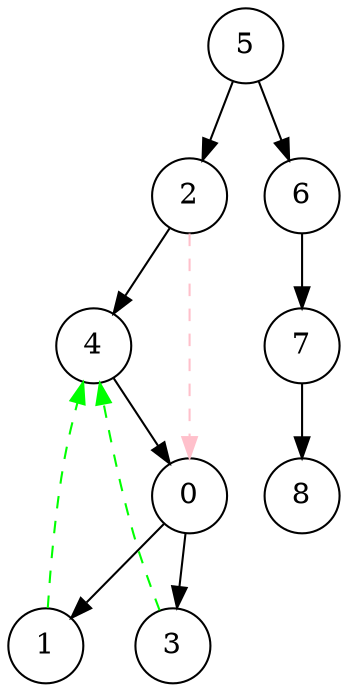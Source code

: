 digraph G {
  node [shape=circle];
 2 
 5 -> 2 
 4 
 2 -> 4 
 0 
 4 -> 0 
 1 
 0 -> 1 
 1 -> 4 [color=green, style=dashed]; 
 3 
 0 -> 3 
 3 -> 4 [color=green, style=dashed]; 
 2 -> 0 [color=pink, style=dashed]; 
 6 
 5 -> 6 
 7 
 6 -> 7 
 8 
 7 -> 8 
 }
